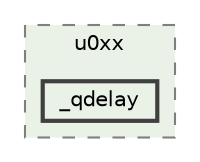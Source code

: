 digraph "hal_platform/u0xx/_qdelay"
{
 // INTERACTIVE_SVG=YES
 // LATEX_PDF_SIZE
  bgcolor="transparent";
  edge [fontname=Helvetica,fontsize=10,labelfontname=Helvetica,labelfontsize=10];
  node [fontname=Helvetica,fontsize=10,shape=box,height=0.2,width=0.4];
  compound=true
  subgraph clusterdir_e6e81f65b81118890ab216e7e6c72be2 {
    graph [ bgcolor="#eaf2e7", pencolor="grey50", label="u0xx", fontname=Helvetica,fontsize=10 style="filled,dashed", URL="dir_e6e81f65b81118890ab216e7e6c72be2.html",tooltip=""]
  dir_f7614003b88892a7b02bb56ec0d05dab [label="_qdelay", fillcolor="#eaf2e7", color="grey25", style="filled,bold", URL="dir_f7614003b88892a7b02bb56ec0d05dab.html",tooltip=""];
  }
}
